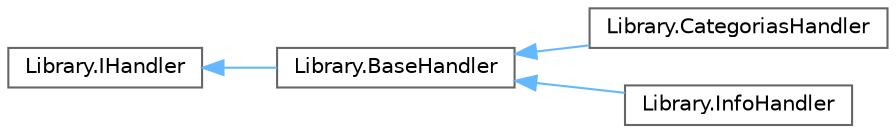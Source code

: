 digraph "Graphical Class Hierarchy"
{
 // INTERACTIVE_SVG=YES
 // LATEX_PDF_SIZE
  bgcolor="transparent";
  edge [fontname=Helvetica,fontsize=10,labelfontname=Helvetica,labelfontsize=10];
  node [fontname=Helvetica,fontsize=10,shape=box,height=0.2,width=0.4];
  rankdir="LR";
  Node0 [label="Library.IHandler",height=0.2,width=0.4,color="grey40", fillcolor="white", style="filled",URL="$interfaceLibrary_1_1IHandler.html",tooltip="Interfaz para implementar el patrón Chain of Responsibility. En ese patrón se pasa un mensaje a travé..."];
  Node0 -> Node1 [dir="back",color="steelblue1",style="solid"];
  Node1 [label="Library.BaseHandler",height=0.2,width=0.4,color="grey40", fillcolor="white", style="filled",URL="$classLibrary_1_1BaseHandler.html",tooltip="Clase base para implementar el patrón Chain of Responsibility. En ese patrón se pasa un mensaje a tra..."];
  Node1 -> Node2 [dir="back",color="steelblue1",style="solid"];
  Node2 [label="Library.CategoriasHandler",height=0.2,width=0.4,color="grey40", fillcolor="white", style="filled",URL="$classLibrary_1_1CategoriasHandler.html",tooltip="Un \"handler\" del patrón Chain of Responsibility que implementa el comando \"categorias\"."];
  Node1 -> Node3 [dir="back",color="steelblue1",style="solid"];
  Node3 [label="Library.InfoHandler",height=0.2,width=0.4,color="grey40", fillcolor="white", style="filled",URL="$classLibrary_1_1InfoHandler.html",tooltip="Un \"handler\" del patrón Chain of Responsibility que implementa el comando \"info\"."];
}
